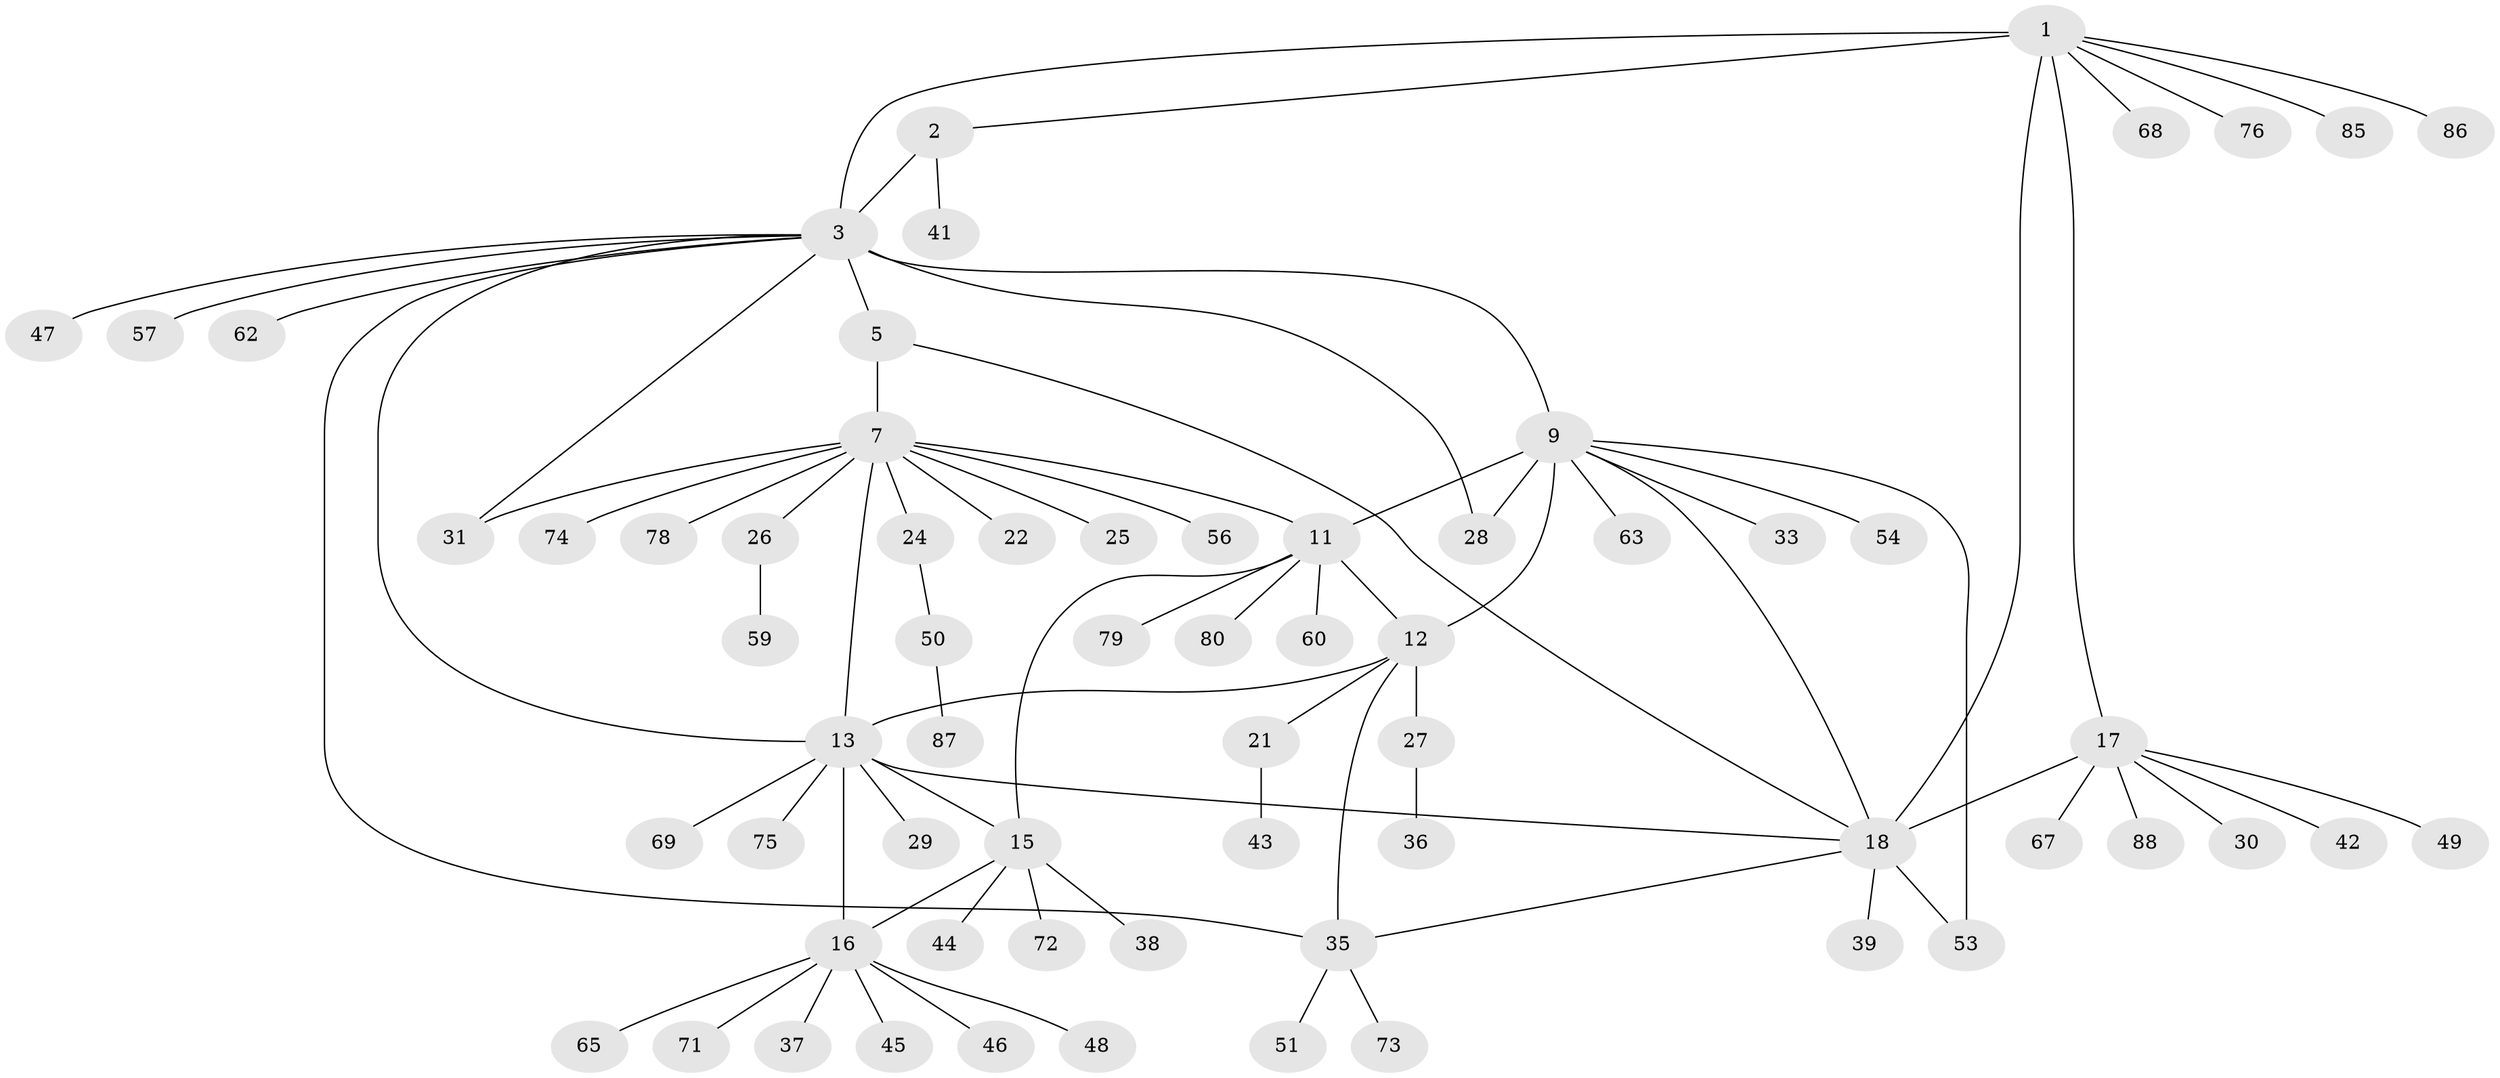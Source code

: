 // original degree distribution, {6: 0.03296703296703297, 5: 0.03296703296703297, 8: 0.06593406593406594, 7: 0.03296703296703297, 4: 0.02197802197802198, 9: 0.03296703296703297, 3: 0.07692307692307693, 2: 0.13186813186813187, 1: 0.5714285714285714}
// Generated by graph-tools (version 1.1) at 2025/11/02/27/25 16:11:34]
// undirected, 65 vertices, 80 edges
graph export_dot {
graph [start="1"]
  node [color=gray90,style=filled];
  1 [super="+20"];
  2 [super="+83"];
  3 [super="+4"];
  5 [super="+6"];
  7 [super="+8"];
  9 [super="+10"];
  11 [super="+61"];
  12 [super="+23"];
  13 [super="+14"];
  15 [super="+58"];
  16 [super="+32"];
  17 [super="+55"];
  18 [super="+19"];
  21;
  22;
  24;
  25 [super="+40"];
  26 [super="+70"];
  27 [super="+34"];
  28;
  29;
  30;
  31 [super="+90"];
  33;
  35 [super="+82"];
  36;
  37;
  38;
  39 [super="+66"];
  41 [super="+52"];
  42;
  43;
  44;
  45;
  46 [super="+81"];
  47;
  48 [super="+91"];
  49;
  50 [super="+89"];
  51;
  53 [super="+64"];
  54;
  56;
  57;
  59;
  60;
  62;
  63 [super="+77"];
  65;
  67 [super="+84"];
  68;
  69;
  71;
  72;
  73;
  74;
  75;
  76;
  78;
  79;
  80;
  85;
  86;
  87;
  88;
  1 -- 2;
  1 -- 3 [weight=2];
  1 -- 85;
  1 -- 86;
  1 -- 18 [weight=2];
  1 -- 17;
  1 -- 68;
  1 -- 76;
  2 -- 3 [weight=2];
  2 -- 41;
  3 -- 35;
  3 -- 47;
  3 -- 57;
  3 -- 62;
  3 -- 13;
  3 -- 5;
  3 -- 9;
  3 -- 28;
  3 -- 31;
  5 -- 7 [weight=4];
  5 -- 18;
  7 -- 22;
  7 -- 24;
  7 -- 26;
  7 -- 74;
  7 -- 78;
  7 -- 56;
  7 -- 25;
  7 -- 11;
  7 -- 13;
  7 -- 31;
  9 -- 11 [weight=2];
  9 -- 12 [weight=2];
  9 -- 33;
  9 -- 53;
  9 -- 54;
  9 -- 63;
  9 -- 18;
  9 -- 28;
  11 -- 12;
  11 -- 60;
  11 -- 79;
  11 -- 80;
  11 -- 15;
  12 -- 13;
  12 -- 21;
  12 -- 27;
  12 -- 35;
  13 -- 15 [weight=2];
  13 -- 16 [weight=2];
  13 -- 29;
  13 -- 69;
  13 -- 75;
  13 -- 18;
  15 -- 16;
  15 -- 38;
  15 -- 44;
  15 -- 72;
  16 -- 45;
  16 -- 46;
  16 -- 65;
  16 -- 71;
  16 -- 48;
  16 -- 37;
  17 -- 18 [weight=2];
  17 -- 30;
  17 -- 42;
  17 -- 49;
  17 -- 67;
  17 -- 88;
  18 -- 35;
  18 -- 39;
  18 -- 53;
  21 -- 43;
  24 -- 50;
  26 -- 59;
  27 -- 36;
  35 -- 51;
  35 -- 73;
  50 -- 87;
}
